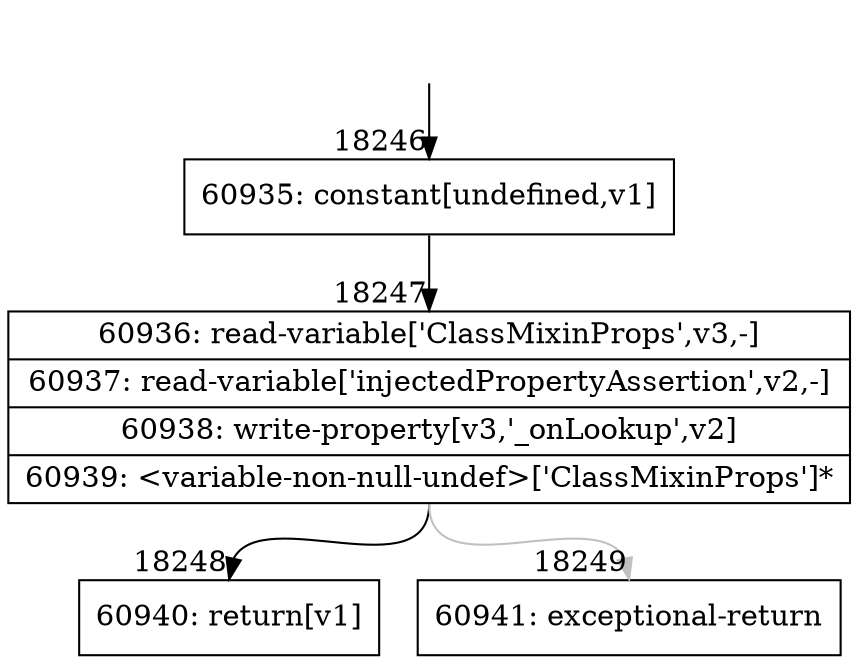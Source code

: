 digraph {
rankdir="TD"
BB_entry1571[shape=none,label=""];
BB_entry1571 -> BB18246 [tailport=s, headport=n, headlabel="    18246"]
BB18246 [shape=record label="{60935: constant[undefined,v1]}" ] 
BB18246 -> BB18247 [tailport=s, headport=n, headlabel="      18247"]
BB18247 [shape=record label="{60936: read-variable['ClassMixinProps',v3,-]|60937: read-variable['injectedPropertyAssertion',v2,-]|60938: write-property[v3,'_onLookup',v2]|60939: \<variable-non-null-undef\>['ClassMixinProps']*}" ] 
BB18247 -> BB18248 [tailport=s, headport=n, headlabel="      18248"]
BB18247 -> BB18249 [tailport=s, headport=n, color=gray, headlabel="      18249"]
BB18248 [shape=record label="{60940: return[v1]}" ] 
BB18249 [shape=record label="{60941: exceptional-return}" ] 
//#$~ 34404
}
